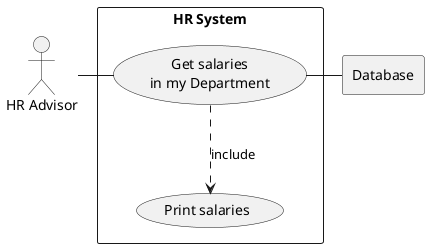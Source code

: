 @startuml

actor HR as "HR Advisor"

rectangle Database

rectangle "HR System" {
    usecase UC4 as "Get salaries
    in my Department"

    usecase UCa as "Print salaries"

    HR - UC4
    UC4 ..> UCa : include
    UC4 - Database
}

@enduml